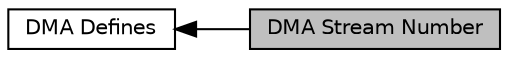 digraph "DMA Stream Number"
{
  edge [fontname="Helvetica",fontsize="10",labelfontname="Helvetica",labelfontsize="10"];
  node [fontname="Helvetica",fontsize="10",shape=record];
  rankdir=LR;
  Node0 [label="DMA Stream Number",height=0.2,width=0.4,color="black", fillcolor="grey75", style="filled", fontcolor="black"];
  Node1 [label="DMA Defines",height=0.2,width=0.4,color="black", fillcolor="white", style="filled",URL="$group__dma__defines.html",tooltip="Defined Constants and Types for the STM32L1xx DMA Controller. "];
  Node1->Node0 [shape=plaintext, dir="back", style="solid"];
}
